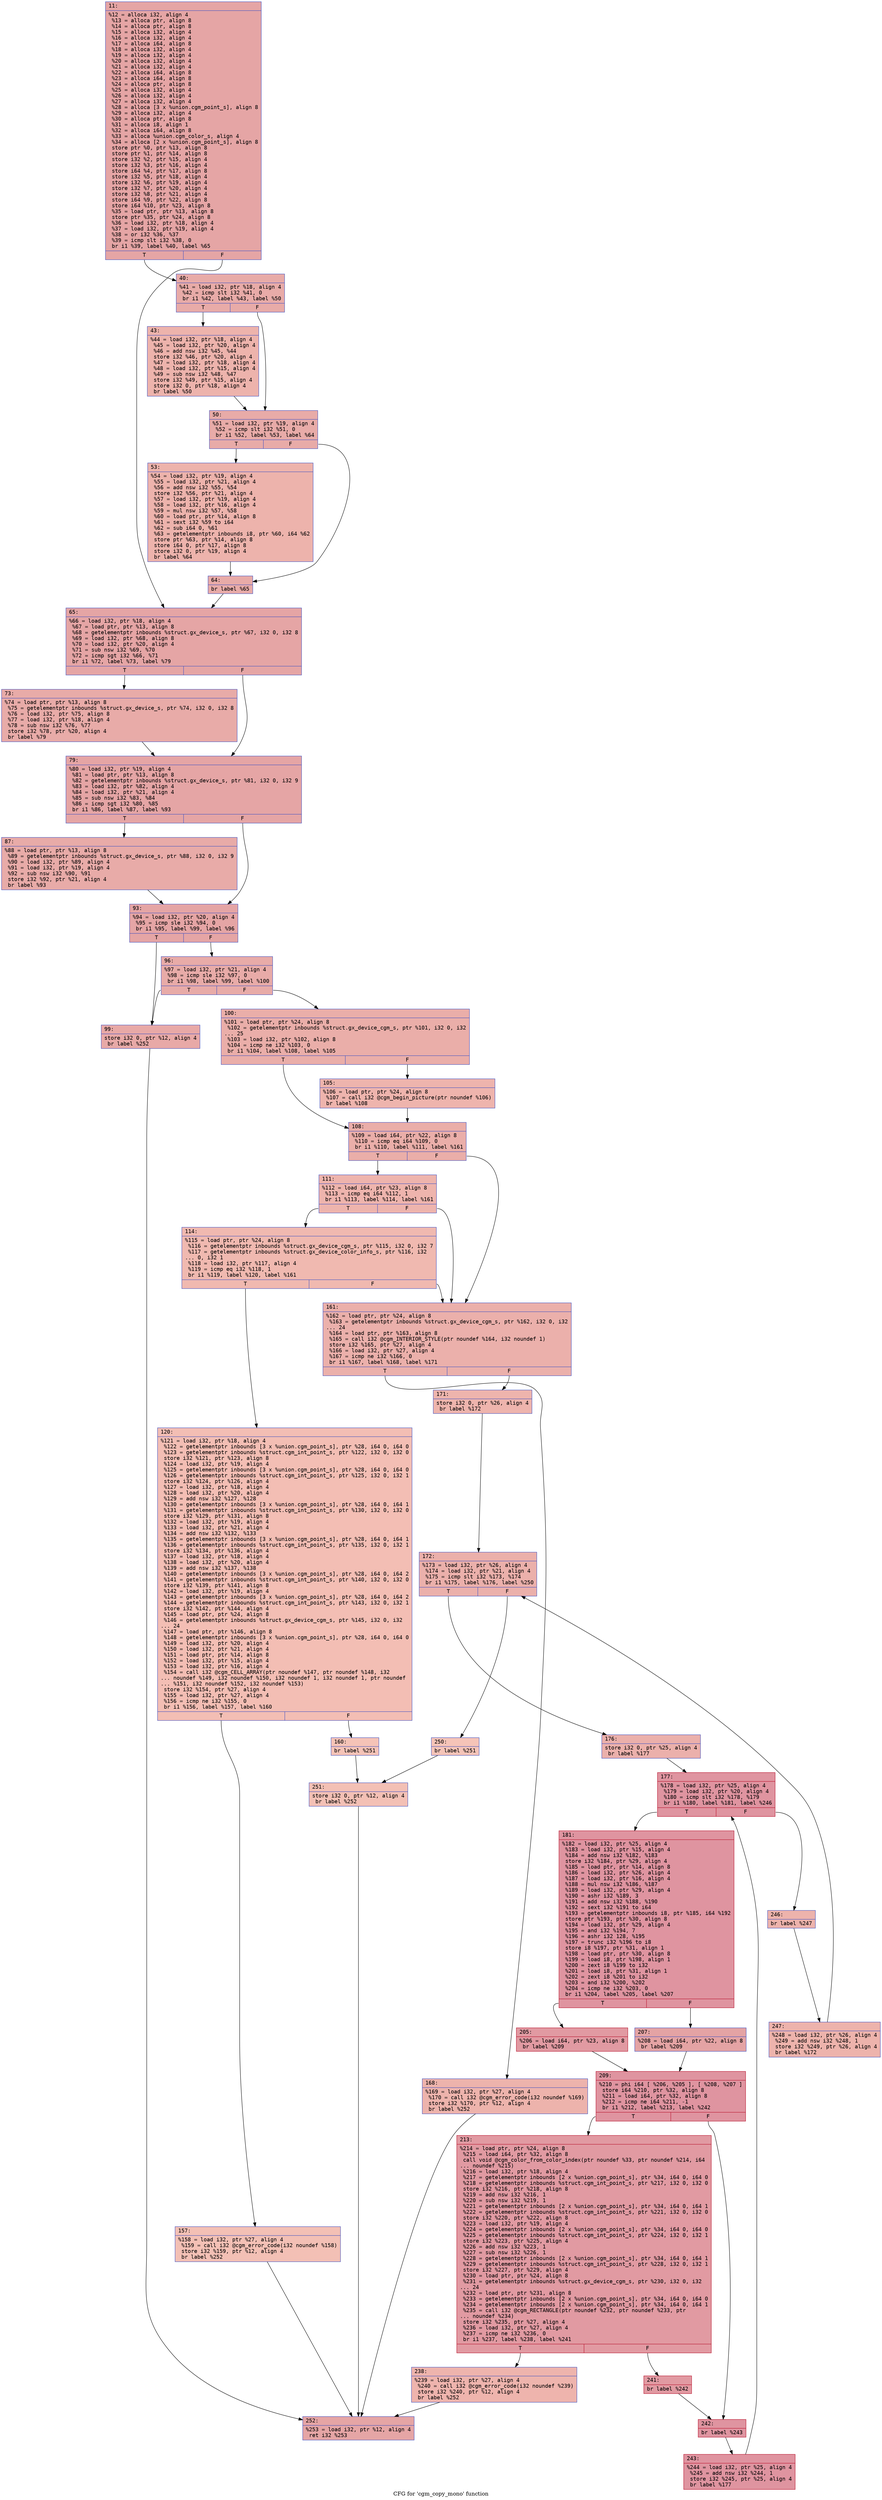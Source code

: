 digraph "CFG for 'cgm_copy_mono' function" {
	label="CFG for 'cgm_copy_mono' function";

	Node0x6000016972a0 [shape=record,color="#3d50c3ff", style=filled, fillcolor="#c5333470" fontname="Courier",label="{11:\l|  %12 = alloca i32, align 4\l  %13 = alloca ptr, align 8\l  %14 = alloca ptr, align 8\l  %15 = alloca i32, align 4\l  %16 = alloca i32, align 4\l  %17 = alloca i64, align 8\l  %18 = alloca i32, align 4\l  %19 = alloca i32, align 4\l  %20 = alloca i32, align 4\l  %21 = alloca i32, align 4\l  %22 = alloca i64, align 8\l  %23 = alloca i64, align 8\l  %24 = alloca ptr, align 8\l  %25 = alloca i32, align 4\l  %26 = alloca i32, align 4\l  %27 = alloca i32, align 4\l  %28 = alloca [3 x %union.cgm_point_s], align 8\l  %29 = alloca i32, align 4\l  %30 = alloca ptr, align 8\l  %31 = alloca i8, align 1\l  %32 = alloca i64, align 8\l  %33 = alloca %union.cgm_color_s, align 4\l  %34 = alloca [2 x %union.cgm_point_s], align 8\l  store ptr %0, ptr %13, align 8\l  store ptr %1, ptr %14, align 8\l  store i32 %2, ptr %15, align 4\l  store i32 %3, ptr %16, align 4\l  store i64 %4, ptr %17, align 8\l  store i32 %5, ptr %18, align 4\l  store i32 %6, ptr %19, align 4\l  store i32 %7, ptr %20, align 4\l  store i32 %8, ptr %21, align 4\l  store i64 %9, ptr %22, align 8\l  store i64 %10, ptr %23, align 8\l  %35 = load ptr, ptr %13, align 8\l  store ptr %35, ptr %24, align 8\l  %36 = load i32, ptr %18, align 4\l  %37 = load i32, ptr %19, align 4\l  %38 = or i32 %36, %37\l  %39 = icmp slt i32 %38, 0\l  br i1 %39, label %40, label %65\l|{<s0>T|<s1>F}}"];
	Node0x6000016972a0:s0 -> Node0x6000016972f0[tooltip="11 -> 40\nProbability 37.50%" ];
	Node0x6000016972a0:s1 -> Node0x600001697480[tooltip="11 -> 65\nProbability 62.50%" ];
	Node0x6000016972f0 [shape=record,color="#3d50c3ff", style=filled, fillcolor="#cc403a70" fontname="Courier",label="{40:\l|  %41 = load i32, ptr %18, align 4\l  %42 = icmp slt i32 %41, 0\l  br i1 %42, label %43, label %50\l|{<s0>T|<s1>F}}"];
	Node0x6000016972f0:s0 -> Node0x600001697340[tooltip="40 -> 43\nProbability 37.50%" ];
	Node0x6000016972f0:s1 -> Node0x600001697390[tooltip="40 -> 50\nProbability 62.50%" ];
	Node0x600001697340 [shape=record,color="#3d50c3ff", style=filled, fillcolor="#d6524470" fontname="Courier",label="{43:\l|  %44 = load i32, ptr %18, align 4\l  %45 = load i32, ptr %20, align 4\l  %46 = add nsw i32 %45, %44\l  store i32 %46, ptr %20, align 4\l  %47 = load i32, ptr %18, align 4\l  %48 = load i32, ptr %15, align 4\l  %49 = sub nsw i32 %48, %47\l  store i32 %49, ptr %15, align 4\l  store i32 0, ptr %18, align 4\l  br label %50\l}"];
	Node0x600001697340 -> Node0x600001697390[tooltip="43 -> 50\nProbability 100.00%" ];
	Node0x600001697390 [shape=record,color="#3d50c3ff", style=filled, fillcolor="#cc403a70" fontname="Courier",label="{50:\l|  %51 = load i32, ptr %19, align 4\l  %52 = icmp slt i32 %51, 0\l  br i1 %52, label %53, label %64\l|{<s0>T|<s1>F}}"];
	Node0x600001697390:s0 -> Node0x6000016973e0[tooltip="50 -> 53\nProbability 37.50%" ];
	Node0x600001697390:s1 -> Node0x600001697430[tooltip="50 -> 64\nProbability 62.50%" ];
	Node0x6000016973e0 [shape=record,color="#3d50c3ff", style=filled, fillcolor="#d6524470" fontname="Courier",label="{53:\l|  %54 = load i32, ptr %19, align 4\l  %55 = load i32, ptr %21, align 4\l  %56 = add nsw i32 %55, %54\l  store i32 %56, ptr %21, align 4\l  %57 = load i32, ptr %19, align 4\l  %58 = load i32, ptr %16, align 4\l  %59 = mul nsw i32 %57, %58\l  %60 = load ptr, ptr %14, align 8\l  %61 = sext i32 %59 to i64\l  %62 = sub i64 0, %61\l  %63 = getelementptr inbounds i8, ptr %60, i64 %62\l  store ptr %63, ptr %14, align 8\l  store i64 0, ptr %17, align 8\l  store i32 0, ptr %19, align 4\l  br label %64\l}"];
	Node0x6000016973e0 -> Node0x600001697430[tooltip="53 -> 64\nProbability 100.00%" ];
	Node0x600001697430 [shape=record,color="#3d50c3ff", style=filled, fillcolor="#cc403a70" fontname="Courier",label="{64:\l|  br label %65\l}"];
	Node0x600001697430 -> Node0x600001697480[tooltip="64 -> 65\nProbability 100.00%" ];
	Node0x600001697480 [shape=record,color="#3d50c3ff", style=filled, fillcolor="#c5333470" fontname="Courier",label="{65:\l|  %66 = load i32, ptr %18, align 4\l  %67 = load ptr, ptr %13, align 8\l  %68 = getelementptr inbounds %struct.gx_device_s, ptr %67, i32 0, i32 8\l  %69 = load i32, ptr %68, align 8\l  %70 = load i32, ptr %20, align 4\l  %71 = sub nsw i32 %69, %70\l  %72 = icmp sgt i32 %66, %71\l  br i1 %72, label %73, label %79\l|{<s0>T|<s1>F}}"];
	Node0x600001697480:s0 -> Node0x6000016974d0[tooltip="65 -> 73\nProbability 50.00%" ];
	Node0x600001697480:s1 -> Node0x600001697520[tooltip="65 -> 79\nProbability 50.00%" ];
	Node0x6000016974d0 [shape=record,color="#3d50c3ff", style=filled, fillcolor="#cc403a70" fontname="Courier",label="{73:\l|  %74 = load ptr, ptr %13, align 8\l  %75 = getelementptr inbounds %struct.gx_device_s, ptr %74, i32 0, i32 8\l  %76 = load i32, ptr %75, align 8\l  %77 = load i32, ptr %18, align 4\l  %78 = sub nsw i32 %76, %77\l  store i32 %78, ptr %20, align 4\l  br label %79\l}"];
	Node0x6000016974d0 -> Node0x600001697520[tooltip="73 -> 79\nProbability 100.00%" ];
	Node0x600001697520 [shape=record,color="#3d50c3ff", style=filled, fillcolor="#c5333470" fontname="Courier",label="{79:\l|  %80 = load i32, ptr %19, align 4\l  %81 = load ptr, ptr %13, align 8\l  %82 = getelementptr inbounds %struct.gx_device_s, ptr %81, i32 0, i32 9\l  %83 = load i32, ptr %82, align 4\l  %84 = load i32, ptr %21, align 4\l  %85 = sub nsw i32 %83, %84\l  %86 = icmp sgt i32 %80, %85\l  br i1 %86, label %87, label %93\l|{<s0>T|<s1>F}}"];
	Node0x600001697520:s0 -> Node0x600001697570[tooltip="79 -> 87\nProbability 50.00%" ];
	Node0x600001697520:s1 -> Node0x6000016975c0[tooltip="79 -> 93\nProbability 50.00%" ];
	Node0x600001697570 [shape=record,color="#3d50c3ff", style=filled, fillcolor="#cc403a70" fontname="Courier",label="{87:\l|  %88 = load ptr, ptr %13, align 8\l  %89 = getelementptr inbounds %struct.gx_device_s, ptr %88, i32 0, i32 9\l  %90 = load i32, ptr %89, align 4\l  %91 = load i32, ptr %19, align 4\l  %92 = sub nsw i32 %90, %91\l  store i32 %92, ptr %21, align 4\l  br label %93\l}"];
	Node0x600001697570 -> Node0x6000016975c0[tooltip="87 -> 93\nProbability 100.00%" ];
	Node0x6000016975c0 [shape=record,color="#3d50c3ff", style=filled, fillcolor="#c5333470" fontname="Courier",label="{93:\l|  %94 = load i32, ptr %20, align 4\l  %95 = icmp sle i32 %94, 0\l  br i1 %95, label %99, label %96\l|{<s0>T|<s1>F}}"];
	Node0x6000016975c0:s0 -> Node0x600001697660[tooltip="93 -> 99\nProbability 50.00%" ];
	Node0x6000016975c0:s1 -> Node0x600001697610[tooltip="93 -> 96\nProbability 50.00%" ];
	Node0x600001697610 [shape=record,color="#3d50c3ff", style=filled, fillcolor="#cc403a70" fontname="Courier",label="{96:\l|  %97 = load i32, ptr %21, align 4\l  %98 = icmp sle i32 %97, 0\l  br i1 %98, label %99, label %100\l|{<s0>T|<s1>F}}"];
	Node0x600001697610:s0 -> Node0x600001697660[tooltip="96 -> 99\nProbability 50.00%" ];
	Node0x600001697610:s1 -> Node0x6000016976b0[tooltip="96 -> 100\nProbability 50.00%" ];
	Node0x600001697660 [shape=record,color="#3d50c3ff", style=filled, fillcolor="#ca3b3770" fontname="Courier",label="{99:\l|  store i32 0, ptr %12, align 4\l  br label %252\l}"];
	Node0x600001697660 -> Node0x600001697f20[tooltip="99 -> 252\nProbability 100.00%" ];
	Node0x6000016976b0 [shape=record,color="#3d50c3ff", style=filled, fillcolor="#d0473d70" fontname="Courier",label="{100:\l|  %101 = load ptr, ptr %24, align 8\l  %102 = getelementptr inbounds %struct.gx_device_cgm_s, ptr %101, i32 0, i32\l... 25\l  %103 = load i32, ptr %102, align 8\l  %104 = icmp ne i32 %103, 0\l  br i1 %104, label %108, label %105\l|{<s0>T|<s1>F}}"];
	Node0x6000016976b0:s0 -> Node0x600001697750[tooltip="100 -> 108\nProbability 62.50%" ];
	Node0x6000016976b0:s1 -> Node0x600001697700[tooltip="100 -> 105\nProbability 37.50%" ];
	Node0x600001697700 [shape=record,color="#3d50c3ff", style=filled, fillcolor="#d8564670" fontname="Courier",label="{105:\l|  %106 = load ptr, ptr %24, align 8\l  %107 = call i32 @cgm_begin_picture(ptr noundef %106)\l  br label %108\l}"];
	Node0x600001697700 -> Node0x600001697750[tooltip="105 -> 108\nProbability 100.00%" ];
	Node0x600001697750 [shape=record,color="#3d50c3ff", style=filled, fillcolor="#d0473d70" fontname="Courier",label="{108:\l|  %109 = load i64, ptr %22, align 8\l  %110 = icmp eq i64 %109, 0\l  br i1 %110, label %111, label %161\l|{<s0>T|<s1>F}}"];
	Node0x600001697750:s0 -> Node0x6000016977a0[tooltip="108 -> 111\nProbability 37.50%" ];
	Node0x600001697750:s1 -> Node0x600001697930[tooltip="108 -> 161\nProbability 62.50%" ];
	Node0x6000016977a0 [shape=record,color="#3d50c3ff", style=filled, fillcolor="#d8564670" fontname="Courier",label="{111:\l|  %112 = load i64, ptr %23, align 8\l  %113 = icmp eq i64 %112, 1\l  br i1 %113, label %114, label %161\l|{<s0>T|<s1>F}}"];
	Node0x6000016977a0:s0 -> Node0x6000016977f0[tooltip="111 -> 114\nProbability 50.00%" ];
	Node0x6000016977a0:s1 -> Node0x600001697930[tooltip="111 -> 161\nProbability 50.00%" ];
	Node0x6000016977f0 [shape=record,color="#3d50c3ff", style=filled, fillcolor="#de614d70" fontname="Courier",label="{114:\l|  %115 = load ptr, ptr %24, align 8\l  %116 = getelementptr inbounds %struct.gx_device_cgm_s, ptr %115, i32 0, i32 7\l  %117 = getelementptr inbounds %struct.gx_device_color_info_s, ptr %116, i32\l... 0, i32 1\l  %118 = load i32, ptr %117, align 4\l  %119 = icmp eq i32 %118, 1\l  br i1 %119, label %120, label %161\l|{<s0>T|<s1>F}}"];
	Node0x6000016977f0:s0 -> Node0x600001697840[tooltip="114 -> 120\nProbability 50.00%" ];
	Node0x6000016977f0:s1 -> Node0x600001697930[tooltip="114 -> 161\nProbability 50.00%" ];
	Node0x600001697840 [shape=record,color="#3d50c3ff", style=filled, fillcolor="#e36c5570" fontname="Courier",label="{120:\l|  %121 = load i32, ptr %18, align 4\l  %122 = getelementptr inbounds [3 x %union.cgm_point_s], ptr %28, i64 0, i64 0\l  %123 = getelementptr inbounds %struct.cgm_int_point_s, ptr %122, i32 0, i32 0\l  store i32 %121, ptr %123, align 8\l  %124 = load i32, ptr %19, align 4\l  %125 = getelementptr inbounds [3 x %union.cgm_point_s], ptr %28, i64 0, i64 0\l  %126 = getelementptr inbounds %struct.cgm_int_point_s, ptr %125, i32 0, i32 1\l  store i32 %124, ptr %126, align 4\l  %127 = load i32, ptr %18, align 4\l  %128 = load i32, ptr %20, align 4\l  %129 = add nsw i32 %127, %128\l  %130 = getelementptr inbounds [3 x %union.cgm_point_s], ptr %28, i64 0, i64 1\l  %131 = getelementptr inbounds %struct.cgm_int_point_s, ptr %130, i32 0, i32 0\l  store i32 %129, ptr %131, align 8\l  %132 = load i32, ptr %19, align 4\l  %133 = load i32, ptr %21, align 4\l  %134 = add nsw i32 %132, %133\l  %135 = getelementptr inbounds [3 x %union.cgm_point_s], ptr %28, i64 0, i64 1\l  %136 = getelementptr inbounds %struct.cgm_int_point_s, ptr %135, i32 0, i32 1\l  store i32 %134, ptr %136, align 4\l  %137 = load i32, ptr %18, align 4\l  %138 = load i32, ptr %20, align 4\l  %139 = add nsw i32 %137, %138\l  %140 = getelementptr inbounds [3 x %union.cgm_point_s], ptr %28, i64 0, i64 2\l  %141 = getelementptr inbounds %struct.cgm_int_point_s, ptr %140, i32 0, i32 0\l  store i32 %139, ptr %141, align 8\l  %142 = load i32, ptr %19, align 4\l  %143 = getelementptr inbounds [3 x %union.cgm_point_s], ptr %28, i64 0, i64 2\l  %144 = getelementptr inbounds %struct.cgm_int_point_s, ptr %143, i32 0, i32 1\l  store i32 %142, ptr %144, align 4\l  %145 = load ptr, ptr %24, align 8\l  %146 = getelementptr inbounds %struct.gx_device_cgm_s, ptr %145, i32 0, i32\l... 24\l  %147 = load ptr, ptr %146, align 8\l  %148 = getelementptr inbounds [3 x %union.cgm_point_s], ptr %28, i64 0, i64 0\l  %149 = load i32, ptr %20, align 4\l  %150 = load i32, ptr %21, align 4\l  %151 = load ptr, ptr %14, align 8\l  %152 = load i32, ptr %15, align 4\l  %153 = load i32, ptr %16, align 4\l  %154 = call i32 @cgm_CELL_ARRAY(ptr noundef %147, ptr noundef %148, i32\l... noundef %149, i32 noundef %150, i32 noundef 1, i32 noundef 1, ptr noundef\l... %151, i32 noundef %152, i32 noundef %153)\l  store i32 %154, ptr %27, align 4\l  %155 = load i32, ptr %27, align 4\l  %156 = icmp ne i32 %155, 0\l  br i1 %156, label %157, label %160\l|{<s0>T|<s1>F}}"];
	Node0x600001697840:s0 -> Node0x600001697890[tooltip="120 -> 157\nProbability 62.50%" ];
	Node0x600001697840:s1 -> Node0x6000016978e0[tooltip="120 -> 160\nProbability 37.50%" ];
	Node0x600001697890 [shape=record,color="#3d50c3ff", style=filled, fillcolor="#e5705870" fontname="Courier",label="{157:\l|  %158 = load i32, ptr %27, align 4\l  %159 = call i32 @cgm_error_code(i32 noundef %158)\l  store i32 %159, ptr %12, align 4\l  br label %252\l}"];
	Node0x600001697890 -> Node0x600001697f20[tooltip="157 -> 252\nProbability 100.00%" ];
	Node0x6000016978e0 [shape=record,color="#3d50c3ff", style=filled, fillcolor="#e8765c70" fontname="Courier",label="{160:\l|  br label %251\l}"];
	Node0x6000016978e0 -> Node0x600001697ed0[tooltip="160 -> 251\nProbability 100.00%" ];
	Node0x600001697930 [shape=record,color="#3d50c3ff", style=filled, fillcolor="#d24b4070" fontname="Courier",label="{161:\l|  %162 = load ptr, ptr %24, align 8\l  %163 = getelementptr inbounds %struct.gx_device_cgm_s, ptr %162, i32 0, i32\l... 24\l  %164 = load ptr, ptr %163, align 8\l  %165 = call i32 @cgm_INTERIOR_STYLE(ptr noundef %164, i32 noundef 1)\l  store i32 %165, ptr %27, align 4\l  %166 = load i32, ptr %27, align 4\l  %167 = icmp ne i32 %166, 0\l  br i1 %167, label %168, label %171\l|{<s0>T|<s1>F}}"];
	Node0x600001697930:s0 -> Node0x600001697980[tooltip="161 -> 168\nProbability 62.50%" ];
	Node0x600001697930:s1 -> Node0x6000016979d0[tooltip="161 -> 171\nProbability 37.50%" ];
	Node0x600001697980 [shape=record,color="#3d50c3ff", style=filled, fillcolor="#d6524470" fontname="Courier",label="{168:\l|  %169 = load i32, ptr %27, align 4\l  %170 = call i32 @cgm_error_code(i32 noundef %169)\l  store i32 %170, ptr %12, align 4\l  br label %252\l}"];
	Node0x600001697980 -> Node0x600001697f20[tooltip="168 -> 252\nProbability 100.00%" ];
	Node0x6000016979d0 [shape=record,color="#3d50c3ff", style=filled, fillcolor="#d8564670" fontname="Courier",label="{171:\l|  store i32 0, ptr %26, align 4\l  br label %172\l}"];
	Node0x6000016979d0 -> Node0x600001697a20[tooltip="171 -> 172\nProbability 100.00%" ];
	Node0x600001697a20 [shape=record,color="#3d50c3ff", style=filled, fillcolor="#d24b4070" fontname="Courier",label="{172:\l|  %173 = load i32, ptr %26, align 4\l  %174 = load i32, ptr %21, align 4\l  %175 = icmp slt i32 %173, %174\l  br i1 %175, label %176, label %250\l|{<s0>T|<s1>F}}"];
	Node0x600001697a20:s0 -> Node0x600001697a70[tooltip="172 -> 176\nProbability 96.88%" ];
	Node0x600001697a20:s1 -> Node0x600001697e80[tooltip="172 -> 250\nProbability 3.12%" ];
	Node0x600001697a70 [shape=record,color="#3d50c3ff", style=filled, fillcolor="#d24b4070" fontname="Courier",label="{176:\l|  store i32 0, ptr %25, align 4\l  br label %177\l}"];
	Node0x600001697a70 -> Node0x600001697ac0[tooltip="176 -> 177\nProbability 100.00%" ];
	Node0x600001697ac0 [shape=record,color="#b70d28ff", style=filled, fillcolor="#b70d2870" fontname="Courier",label="{177:\l|  %178 = load i32, ptr %25, align 4\l  %179 = load i32, ptr %20, align 4\l  %180 = icmp slt i32 %178, %179\l  br i1 %180, label %181, label %246\l|{<s0>T|<s1>F}}"];
	Node0x600001697ac0:s0 -> Node0x600001697b10[tooltip="177 -> 181\nProbability 96.88%" ];
	Node0x600001697ac0:s1 -> Node0x600001697de0[tooltip="177 -> 246\nProbability 3.12%" ];
	Node0x600001697b10 [shape=record,color="#b70d28ff", style=filled, fillcolor="#b70d2870" fontname="Courier",label="{181:\l|  %182 = load i32, ptr %25, align 4\l  %183 = load i32, ptr %15, align 4\l  %184 = add nsw i32 %182, %183\l  store i32 %184, ptr %29, align 4\l  %185 = load ptr, ptr %14, align 8\l  %186 = load i32, ptr %26, align 4\l  %187 = load i32, ptr %16, align 4\l  %188 = mul nsw i32 %186, %187\l  %189 = load i32, ptr %29, align 4\l  %190 = ashr i32 %189, 3\l  %191 = add nsw i32 %188, %190\l  %192 = sext i32 %191 to i64\l  %193 = getelementptr inbounds i8, ptr %185, i64 %192\l  store ptr %193, ptr %30, align 8\l  %194 = load i32, ptr %29, align 4\l  %195 = and i32 %194, 7\l  %196 = ashr i32 128, %195\l  %197 = trunc i32 %196 to i8\l  store i8 %197, ptr %31, align 1\l  %198 = load ptr, ptr %30, align 8\l  %199 = load i8, ptr %198, align 1\l  %200 = zext i8 %199 to i32\l  %201 = load i8, ptr %31, align 1\l  %202 = zext i8 %201 to i32\l  %203 = and i32 %200, %202\l  %204 = icmp ne i32 %203, 0\l  br i1 %204, label %205, label %207\l|{<s0>T|<s1>F}}"];
	Node0x600001697b10:s0 -> Node0x600001697b60[tooltip="181 -> 205\nProbability 62.50%" ];
	Node0x600001697b10:s1 -> Node0x600001697bb0[tooltip="181 -> 207\nProbability 37.50%" ];
	Node0x600001697b60 [shape=record,color="#b70d28ff", style=filled, fillcolor="#bb1b2c70" fontname="Courier",label="{205:\l|  %206 = load i64, ptr %23, align 8\l  br label %209\l}"];
	Node0x600001697b60 -> Node0x600001697c00[tooltip="205 -> 209\nProbability 100.00%" ];
	Node0x600001697bb0 [shape=record,color="#3d50c3ff", style=filled, fillcolor="#c32e3170" fontname="Courier",label="{207:\l|  %208 = load i64, ptr %22, align 8\l  br label %209\l}"];
	Node0x600001697bb0 -> Node0x600001697c00[tooltip="207 -> 209\nProbability 100.00%" ];
	Node0x600001697c00 [shape=record,color="#b70d28ff", style=filled, fillcolor="#b70d2870" fontname="Courier",label="{209:\l|  %210 = phi i64 [ %206, %205 ], [ %208, %207 ]\l  store i64 %210, ptr %32, align 8\l  %211 = load i64, ptr %32, align 8\l  %212 = icmp ne i64 %211, -1\l  br i1 %212, label %213, label %242\l|{<s0>T|<s1>F}}"];
	Node0x600001697c00:s0 -> Node0x600001697c50[tooltip="209 -> 213\nProbability 62.50%" ];
	Node0x600001697c00:s1 -> Node0x600001697d40[tooltip="209 -> 242\nProbability 37.50%" ];
	Node0x600001697c50 [shape=record,color="#b70d28ff", style=filled, fillcolor="#bb1b2c70" fontname="Courier",label="{213:\l|  %214 = load ptr, ptr %24, align 8\l  %215 = load i64, ptr %32, align 8\l  call void @cgm_color_from_color_index(ptr noundef %33, ptr noundef %214, i64\l... noundef %215)\l  %216 = load i32, ptr %18, align 4\l  %217 = getelementptr inbounds [2 x %union.cgm_point_s], ptr %34, i64 0, i64 0\l  %218 = getelementptr inbounds %struct.cgm_int_point_s, ptr %217, i32 0, i32 0\l  store i32 %216, ptr %218, align 8\l  %219 = add nsw i32 %216, 1\l  %220 = sub nsw i32 %219, 1\l  %221 = getelementptr inbounds [2 x %union.cgm_point_s], ptr %34, i64 0, i64 1\l  %222 = getelementptr inbounds %struct.cgm_int_point_s, ptr %221, i32 0, i32 0\l  store i32 %220, ptr %222, align 8\l  %223 = load i32, ptr %19, align 4\l  %224 = getelementptr inbounds [2 x %union.cgm_point_s], ptr %34, i64 0, i64 0\l  %225 = getelementptr inbounds %struct.cgm_int_point_s, ptr %224, i32 0, i32 1\l  store i32 %223, ptr %225, align 4\l  %226 = add nsw i32 %223, 1\l  %227 = sub nsw i32 %226, 1\l  %228 = getelementptr inbounds [2 x %union.cgm_point_s], ptr %34, i64 0, i64 1\l  %229 = getelementptr inbounds %struct.cgm_int_point_s, ptr %228, i32 0, i32 1\l  store i32 %227, ptr %229, align 4\l  %230 = load ptr, ptr %24, align 8\l  %231 = getelementptr inbounds %struct.gx_device_cgm_s, ptr %230, i32 0, i32\l... 24\l  %232 = load ptr, ptr %231, align 8\l  %233 = getelementptr inbounds [2 x %union.cgm_point_s], ptr %34, i64 0, i64 0\l  %234 = getelementptr inbounds [2 x %union.cgm_point_s], ptr %34, i64 0, i64 1\l  %235 = call i32 @cgm_RECTANGLE(ptr noundef %232, ptr noundef %233, ptr\l... noundef %234)\l  store i32 %235, ptr %27, align 4\l  %236 = load i32, ptr %27, align 4\l  %237 = icmp ne i32 %236, 0\l  br i1 %237, label %238, label %241\l|{<s0>T|<s1>F}}"];
	Node0x600001697c50:s0 -> Node0x600001697ca0[tooltip="213 -> 238\nProbability 3.12%" ];
	Node0x600001697c50:s1 -> Node0x600001697cf0[tooltip="213 -> 241\nProbability 96.88%" ];
	Node0x600001697ca0 [shape=record,color="#3d50c3ff", style=filled, fillcolor="#d8564670" fontname="Courier",label="{238:\l|  %239 = load i32, ptr %27, align 4\l  %240 = call i32 @cgm_error_code(i32 noundef %239)\l  store i32 %240, ptr %12, align 4\l  br label %252\l}"];
	Node0x600001697ca0 -> Node0x600001697f20[tooltip="238 -> 252\nProbability 100.00%" ];
	Node0x600001697cf0 [shape=record,color="#b70d28ff", style=filled, fillcolor="#bb1b2c70" fontname="Courier",label="{241:\l|  br label %242\l}"];
	Node0x600001697cf0 -> Node0x600001697d40[tooltip="241 -> 242\nProbability 100.00%" ];
	Node0x600001697d40 [shape=record,color="#b70d28ff", style=filled, fillcolor="#b70d2870" fontname="Courier",label="{242:\l|  br label %243\l}"];
	Node0x600001697d40 -> Node0x600001697d90[tooltip="242 -> 243\nProbability 100.00%" ];
	Node0x600001697d90 [shape=record,color="#b70d28ff", style=filled, fillcolor="#b70d2870" fontname="Courier",label="{243:\l|  %244 = load i32, ptr %25, align 4\l  %245 = add nsw i32 %244, 1\l  store i32 %245, ptr %25, align 4\l  br label %177\l}"];
	Node0x600001697d90 -> Node0x600001697ac0[tooltip="243 -> 177\nProbability 100.00%" ];
	Node0x600001697de0 [shape=record,color="#3d50c3ff", style=filled, fillcolor="#d6524470" fontname="Courier",label="{246:\l|  br label %247\l}"];
	Node0x600001697de0 -> Node0x600001697e30[tooltip="246 -> 247\nProbability 100.00%" ];
	Node0x600001697e30 [shape=record,color="#3d50c3ff", style=filled, fillcolor="#d6524470" fontname="Courier",label="{247:\l|  %248 = load i32, ptr %26, align 4\l  %249 = add nsw i32 %248, 1\l  store i32 %249, ptr %26, align 4\l  br label %172\l}"];
	Node0x600001697e30 -> Node0x600001697a20[tooltip="247 -> 172\nProbability 100.00%" ];
	Node0x600001697e80 [shape=record,color="#3d50c3ff", style=filled, fillcolor="#e97a5f70" fontname="Courier",label="{250:\l|  br label %251\l}"];
	Node0x600001697e80 -> Node0x600001697ed0[tooltip="250 -> 251\nProbability 100.00%" ];
	Node0x600001697ed0 [shape=record,color="#3d50c3ff", style=filled, fillcolor="#e5705870" fontname="Courier",label="{251:\l|  store i32 0, ptr %12, align 4\l  br label %252\l}"];
	Node0x600001697ed0 -> Node0x600001697f20[tooltip="251 -> 252\nProbability 100.00%" ];
	Node0x600001697f20 [shape=record,color="#3d50c3ff", style=filled, fillcolor="#c5333470" fontname="Courier",label="{252:\l|  %253 = load i32, ptr %12, align 4\l  ret i32 %253\l}"];
}
